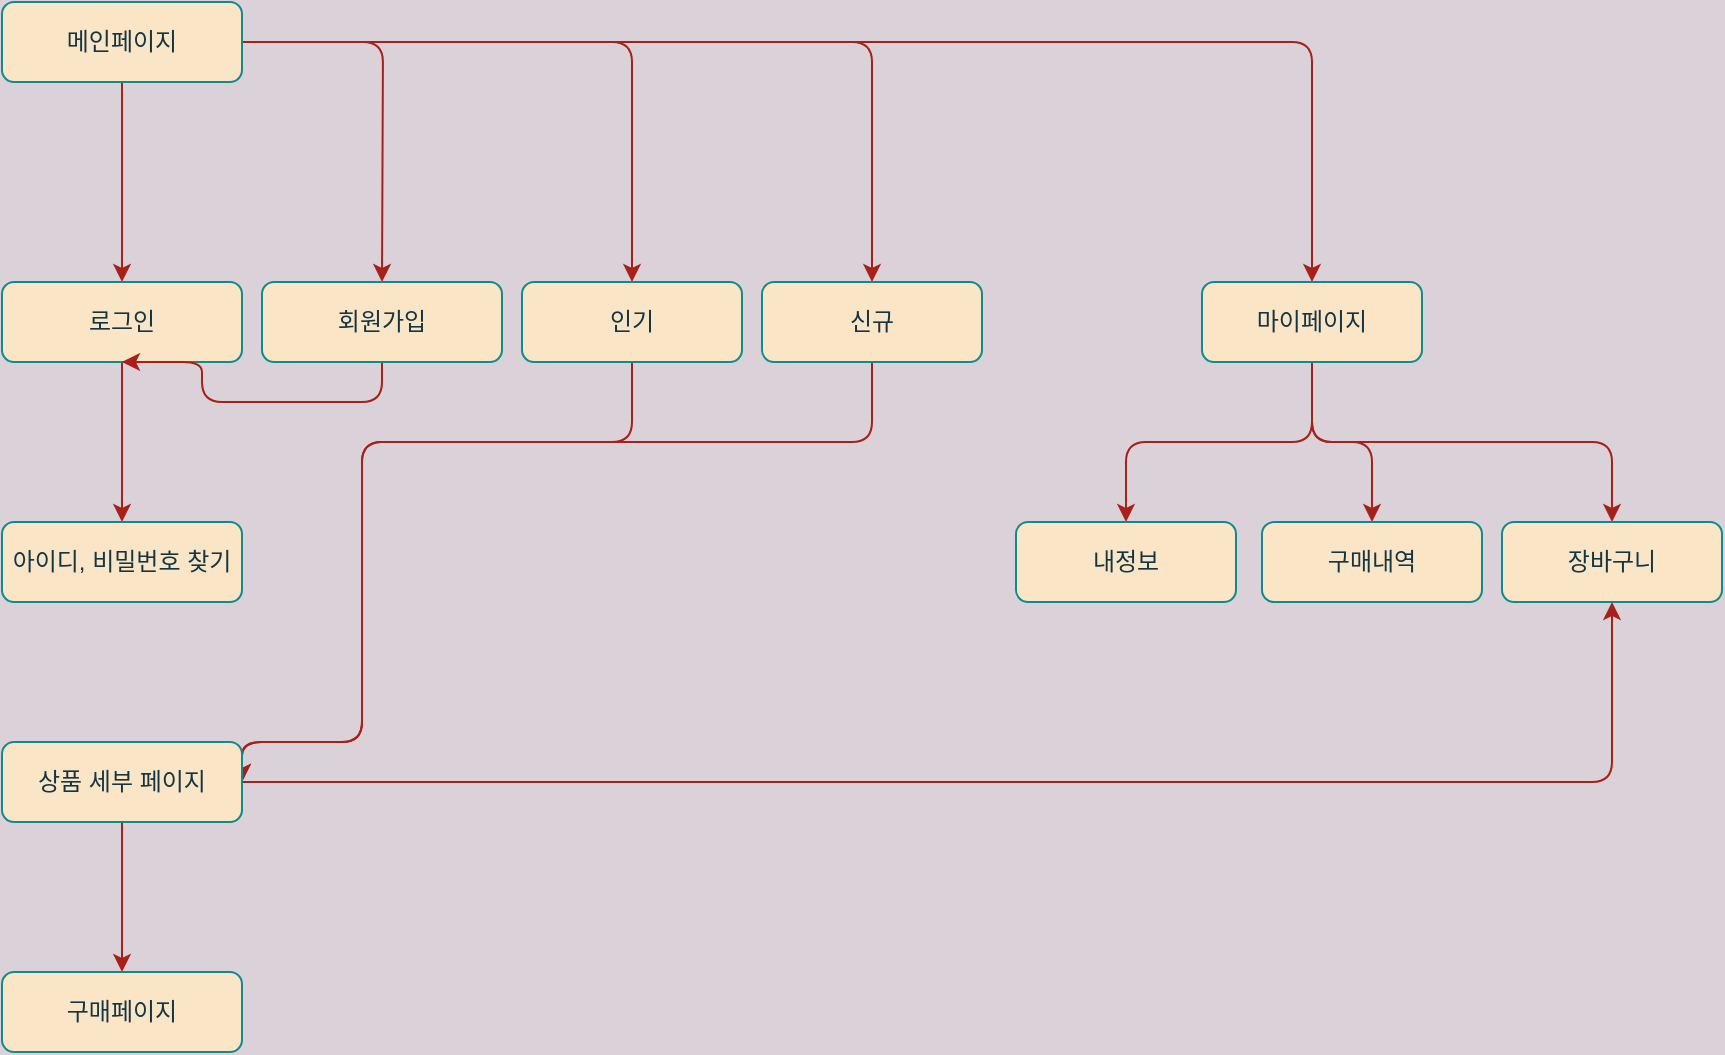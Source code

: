 <mxfile version="14.4.2" type="github">
  <diagram id="C5RBs43oDa-KdzZeNtuy" name="Page-1">
    <mxGraphModel dx="867" dy="794" grid="1" gridSize="10" guides="1" tooltips="1" connect="1" arrows="1" fold="1" page="1" pageScale="1" pageWidth="827" pageHeight="1169" background="#DAD2D8" math="0" shadow="0">
      <root>
        <mxCell id="WIyWlLk6GJQsqaUBKTNV-0" />
        <mxCell id="WIyWlLk6GJQsqaUBKTNV-1" parent="WIyWlLk6GJQsqaUBKTNV-0" />
        <mxCell id="uNTKjqd2cgtvf4-b4Qhz-0" style="edgeStyle=orthogonalEdgeStyle;curved=0;rounded=1;sketch=0;orthogonalLoop=1;jettySize=auto;html=1;strokeColor=#A8201A;fillColor=#FAE5C7;fontColor=#143642;labelBackgroundColor=#DAD2D8;" edge="1" parent="WIyWlLk6GJQsqaUBKTNV-1" source="WIyWlLk6GJQsqaUBKTNV-3" target="WIyWlLk6GJQsqaUBKTNV-7">
          <mxGeometry relative="1" as="geometry" />
        </mxCell>
        <mxCell id="uNTKjqd2cgtvf4-b4Qhz-11" style="edgeStyle=orthogonalEdgeStyle;curved=0;rounded=1;sketch=0;orthogonalLoop=1;jettySize=auto;html=1;strokeColor=#A8201A;fillColor=#FAE5C7;fontColor=#143642;labelBackgroundColor=#DAD2D8;" edge="1" parent="WIyWlLk6GJQsqaUBKTNV-1" source="WIyWlLk6GJQsqaUBKTNV-3">
          <mxGeometry relative="1" as="geometry">
            <mxPoint x="510" y="190" as="targetPoint" />
          </mxGeometry>
        </mxCell>
        <mxCell id="uNTKjqd2cgtvf4-b4Qhz-18" style="edgeStyle=orthogonalEdgeStyle;curved=0;rounded=1;sketch=0;orthogonalLoop=1;jettySize=auto;html=1;entryX=0.5;entryY=0;entryDx=0;entryDy=0;strokeColor=#A8201A;fillColor=#FAE5C7;fontColor=#143642;" edge="1" parent="WIyWlLk6GJQsqaUBKTNV-1" source="WIyWlLk6GJQsqaUBKTNV-3" target="uNTKjqd2cgtvf4-b4Qhz-12">
          <mxGeometry relative="1" as="geometry" />
        </mxCell>
        <mxCell id="uNTKjqd2cgtvf4-b4Qhz-19" style="edgeStyle=orthogonalEdgeStyle;curved=0;rounded=1;sketch=0;orthogonalLoop=1;jettySize=auto;html=1;entryX=0.5;entryY=0;entryDx=0;entryDy=0;strokeColor=#A8201A;fillColor=#FAE5C7;fontColor=#143642;" edge="1" parent="WIyWlLk6GJQsqaUBKTNV-1" source="WIyWlLk6GJQsqaUBKTNV-3" target="uNTKjqd2cgtvf4-b4Qhz-13">
          <mxGeometry relative="1" as="geometry" />
        </mxCell>
        <mxCell id="uNTKjqd2cgtvf4-b4Qhz-20" style="edgeStyle=orthogonalEdgeStyle;curved=0;rounded=1;sketch=0;orthogonalLoop=1;jettySize=auto;html=1;entryX=0.5;entryY=0;entryDx=0;entryDy=0;strokeColor=#A8201A;fillColor=#FAE5C7;fontColor=#143642;" edge="1" parent="WIyWlLk6GJQsqaUBKTNV-1" source="WIyWlLk6GJQsqaUBKTNV-3" target="uNTKjqd2cgtvf4-b4Qhz-14">
          <mxGeometry relative="1" as="geometry" />
        </mxCell>
        <mxCell id="WIyWlLk6GJQsqaUBKTNV-3" value="메인페이지" style="rounded=1;whiteSpace=wrap;html=1;fontSize=12;glass=0;strokeWidth=1;shadow=0;fillColor=#FAE5C7;strokeColor=#0F8B8D;fontColor=#143642;" parent="WIyWlLk6GJQsqaUBKTNV-1" vertex="1">
          <mxGeometry x="320" y="50" width="120" height="40" as="geometry" />
        </mxCell>
        <mxCell id="uNTKjqd2cgtvf4-b4Qhz-56" style="edgeStyle=orthogonalEdgeStyle;curved=0;rounded=1;sketch=0;orthogonalLoop=1;jettySize=auto;html=1;entryX=0.5;entryY=0;entryDx=0;entryDy=0;strokeColor=#A8201A;fillColor=#FAE5C7;fontColor=#143642;" edge="1" parent="WIyWlLk6GJQsqaUBKTNV-1" source="WIyWlLk6GJQsqaUBKTNV-7" target="uNTKjqd2cgtvf4-b4Qhz-4">
          <mxGeometry relative="1" as="geometry" />
        </mxCell>
        <mxCell id="WIyWlLk6GJQsqaUBKTNV-7" value="로그인" style="rounded=1;whiteSpace=wrap;html=1;fontSize=12;glass=0;strokeWidth=1;shadow=0;fillColor=#FAE5C7;strokeColor=#0F8B8D;fontColor=#143642;" parent="WIyWlLk6GJQsqaUBKTNV-1" vertex="1">
          <mxGeometry x="320" y="190" width="120" height="40" as="geometry" />
        </mxCell>
        <mxCell id="uNTKjqd2cgtvf4-b4Qhz-4" value="아이디, 비밀번호 찾기" style="rounded=1;whiteSpace=wrap;html=1;fontSize=12;glass=0;strokeWidth=1;shadow=0;fillColor=#FAE5C7;strokeColor=#0F8B8D;fontColor=#143642;" vertex="1" parent="WIyWlLk6GJQsqaUBKTNV-1">
          <mxGeometry x="320" y="310" width="120" height="40" as="geometry" />
        </mxCell>
        <mxCell id="uNTKjqd2cgtvf4-b4Qhz-38" style="edgeStyle=orthogonalEdgeStyle;curved=0;rounded=1;sketch=0;orthogonalLoop=1;jettySize=auto;html=1;strokeColor=#A8201A;fillColor=#FAE5C7;fontColor=#143642;entryX=1;entryY=0.5;entryDx=0;entryDy=0;" edge="1" parent="WIyWlLk6GJQsqaUBKTNV-1" source="uNTKjqd2cgtvf4-b4Qhz-12" target="uNTKjqd2cgtvf4-b4Qhz-50">
          <mxGeometry relative="1" as="geometry">
            <mxPoint x="635" y="310" as="targetPoint" />
            <Array as="points">
              <mxPoint x="635" y="270" />
              <mxPoint x="500" y="270" />
              <mxPoint x="500" y="420" />
              <mxPoint x="440" y="420" />
            </Array>
          </mxGeometry>
        </mxCell>
        <mxCell id="uNTKjqd2cgtvf4-b4Qhz-12" value="인기" style="rounded=1;whiteSpace=wrap;html=1;fontSize=12;glass=0;strokeWidth=1;shadow=0;fillColor=#FAE5C7;strokeColor=#0F8B8D;fontColor=#143642;" vertex="1" parent="WIyWlLk6GJQsqaUBKTNV-1">
          <mxGeometry x="580" y="190" width="110" height="40" as="geometry" />
        </mxCell>
        <mxCell id="uNTKjqd2cgtvf4-b4Qhz-42" style="edgeStyle=orthogonalEdgeStyle;curved=0;rounded=1;sketch=0;orthogonalLoop=1;jettySize=auto;html=1;entryX=1;entryY=0.5;entryDx=0;entryDy=0;strokeColor=#A8201A;fillColor=#FAE5C7;fontColor=#143642;" edge="1" parent="WIyWlLk6GJQsqaUBKTNV-1" source="uNTKjqd2cgtvf4-b4Qhz-13" target="uNTKjqd2cgtvf4-b4Qhz-50">
          <mxGeometry relative="1" as="geometry">
            <mxPoint x="760" y="310" as="targetPoint" />
            <Array as="points">
              <mxPoint x="755" y="270" />
              <mxPoint x="500" y="270" />
              <mxPoint x="500" y="420" />
              <mxPoint x="440" y="420" />
            </Array>
          </mxGeometry>
        </mxCell>
        <mxCell id="uNTKjqd2cgtvf4-b4Qhz-13" value="신규" style="rounded=1;whiteSpace=wrap;html=1;fontSize=12;glass=0;strokeWidth=1;shadow=0;fillColor=#FAE5C7;strokeColor=#0F8B8D;fontColor=#143642;" vertex="1" parent="WIyWlLk6GJQsqaUBKTNV-1">
          <mxGeometry x="700" y="190" width="110" height="40" as="geometry" />
        </mxCell>
        <mxCell id="uNTKjqd2cgtvf4-b4Qhz-44" style="edgeStyle=orthogonalEdgeStyle;curved=0;rounded=1;sketch=0;orthogonalLoop=1;jettySize=auto;html=1;entryX=0.5;entryY=0;entryDx=0;entryDy=0;strokeColor=#A8201A;fillColor=#FAE5C7;fontColor=#143642;" edge="1" parent="WIyWlLk6GJQsqaUBKTNV-1" source="uNTKjqd2cgtvf4-b4Qhz-14" target="uNTKjqd2cgtvf4-b4Qhz-43">
          <mxGeometry relative="1" as="geometry" />
        </mxCell>
        <mxCell id="uNTKjqd2cgtvf4-b4Qhz-48" style="edgeStyle=orthogonalEdgeStyle;curved=0;rounded=1;sketch=0;orthogonalLoop=1;jettySize=auto;html=1;entryX=0.5;entryY=0;entryDx=0;entryDy=0;strokeColor=#A8201A;fillColor=#FAE5C7;fontColor=#143642;" edge="1" parent="WIyWlLk6GJQsqaUBKTNV-1" source="uNTKjqd2cgtvf4-b4Qhz-14" target="uNTKjqd2cgtvf4-b4Qhz-46">
          <mxGeometry relative="1" as="geometry" />
        </mxCell>
        <mxCell id="uNTKjqd2cgtvf4-b4Qhz-49" style="edgeStyle=orthogonalEdgeStyle;curved=0;rounded=1;sketch=0;orthogonalLoop=1;jettySize=auto;html=1;entryX=0.5;entryY=0;entryDx=0;entryDy=0;strokeColor=#A8201A;fillColor=#FAE5C7;fontColor=#143642;" edge="1" parent="WIyWlLk6GJQsqaUBKTNV-1" source="uNTKjqd2cgtvf4-b4Qhz-14" target="uNTKjqd2cgtvf4-b4Qhz-47">
          <mxGeometry relative="1" as="geometry">
            <Array as="points">
              <mxPoint x="975" y="270" />
              <mxPoint x="1125" y="270" />
            </Array>
          </mxGeometry>
        </mxCell>
        <mxCell id="uNTKjqd2cgtvf4-b4Qhz-14" value="마이페이지" style="rounded=1;whiteSpace=wrap;html=1;fontSize=12;glass=0;strokeWidth=1;shadow=0;fillColor=#FAE5C7;strokeColor=#0F8B8D;fontColor=#143642;" vertex="1" parent="WIyWlLk6GJQsqaUBKTNV-1">
          <mxGeometry x="920" y="190" width="110" height="40" as="geometry" />
        </mxCell>
        <mxCell id="uNTKjqd2cgtvf4-b4Qhz-37" style="edgeStyle=orthogonalEdgeStyle;curved=0;rounded=1;sketch=0;orthogonalLoop=1;jettySize=auto;html=1;entryX=0.5;entryY=1;entryDx=0;entryDy=0;strokeColor=#A8201A;fillColor=#FAE5C7;fontColor=#143642;" edge="1" parent="WIyWlLk6GJQsqaUBKTNV-1" source="uNTKjqd2cgtvf4-b4Qhz-15" target="WIyWlLk6GJQsqaUBKTNV-7">
          <mxGeometry relative="1" as="geometry">
            <Array as="points">
              <mxPoint x="510" y="250" />
              <mxPoint x="420" y="250" />
              <mxPoint x="420" y="230" />
            </Array>
          </mxGeometry>
        </mxCell>
        <mxCell id="uNTKjqd2cgtvf4-b4Qhz-15" value="회원가입" style="rounded=1;whiteSpace=wrap;html=1;fontSize=12;glass=0;strokeWidth=1;shadow=0;fillColor=#FAE5C7;strokeColor=#0F8B8D;fontColor=#143642;" vertex="1" parent="WIyWlLk6GJQsqaUBKTNV-1">
          <mxGeometry x="450" y="190" width="120" height="40" as="geometry" />
        </mxCell>
        <mxCell id="uNTKjqd2cgtvf4-b4Qhz-43" value="내정보" style="rounded=1;whiteSpace=wrap;html=1;fontSize=12;glass=0;strokeWidth=1;shadow=0;fillColor=#FAE5C7;strokeColor=#0F8B8D;fontColor=#143642;" vertex="1" parent="WIyWlLk6GJQsqaUBKTNV-1">
          <mxGeometry x="827" y="310" width="110" height="40" as="geometry" />
        </mxCell>
        <mxCell id="uNTKjqd2cgtvf4-b4Qhz-46" value="구매내역" style="rounded=1;whiteSpace=wrap;html=1;fontSize=12;glass=0;strokeWidth=1;shadow=0;fillColor=#FAE5C7;strokeColor=#0F8B8D;fontColor=#143642;" vertex="1" parent="WIyWlLk6GJQsqaUBKTNV-1">
          <mxGeometry x="950" y="310" width="110" height="40" as="geometry" />
        </mxCell>
        <mxCell id="uNTKjqd2cgtvf4-b4Qhz-47" value="장바구니" style="rounded=1;whiteSpace=wrap;html=1;fontSize=12;glass=0;strokeWidth=1;shadow=0;fillColor=#FAE5C7;strokeColor=#0F8B8D;fontColor=#143642;" vertex="1" parent="WIyWlLk6GJQsqaUBKTNV-1">
          <mxGeometry x="1070" y="310" width="110" height="40" as="geometry" />
        </mxCell>
        <mxCell id="uNTKjqd2cgtvf4-b4Qhz-51" style="edgeStyle=orthogonalEdgeStyle;curved=0;rounded=1;sketch=0;orthogonalLoop=1;jettySize=auto;html=1;strokeColor=#A8201A;fillColor=#FAE5C7;fontColor=#143642;entryX=0.5;entryY=0;entryDx=0;entryDy=0;" edge="1" parent="WIyWlLk6GJQsqaUBKTNV-1" source="uNTKjqd2cgtvf4-b4Qhz-50" target="uNTKjqd2cgtvf4-b4Qhz-52">
          <mxGeometry relative="1" as="geometry">
            <mxPoint x="380" y="530" as="targetPoint" />
          </mxGeometry>
        </mxCell>
        <mxCell id="uNTKjqd2cgtvf4-b4Qhz-53" style="edgeStyle=orthogonalEdgeStyle;curved=0;rounded=1;sketch=0;orthogonalLoop=1;jettySize=auto;html=1;entryX=0.5;entryY=1;entryDx=0;entryDy=0;strokeColor=#A8201A;fillColor=#FAE5C7;fontColor=#143642;" edge="1" parent="WIyWlLk6GJQsqaUBKTNV-1" source="uNTKjqd2cgtvf4-b4Qhz-50" target="uNTKjqd2cgtvf4-b4Qhz-47">
          <mxGeometry relative="1" as="geometry" />
        </mxCell>
        <mxCell id="uNTKjqd2cgtvf4-b4Qhz-50" value="상품 세부 페이지" style="rounded=1;whiteSpace=wrap;html=1;fontSize=12;glass=0;strokeWidth=1;shadow=0;fillColor=#FAE5C7;strokeColor=#0F8B8D;fontColor=#143642;" vertex="1" parent="WIyWlLk6GJQsqaUBKTNV-1">
          <mxGeometry x="320" y="420" width="120" height="40" as="geometry" />
        </mxCell>
        <mxCell id="uNTKjqd2cgtvf4-b4Qhz-52" value="구매페이지" style="rounded=1;whiteSpace=wrap;html=1;fontSize=12;glass=0;strokeWidth=1;shadow=0;fillColor=#FAE5C7;strokeColor=#0F8B8D;fontColor=#143642;" vertex="1" parent="WIyWlLk6GJQsqaUBKTNV-1">
          <mxGeometry x="320" y="535" width="120" height="40" as="geometry" />
        </mxCell>
      </root>
    </mxGraphModel>
  </diagram>
</mxfile>
